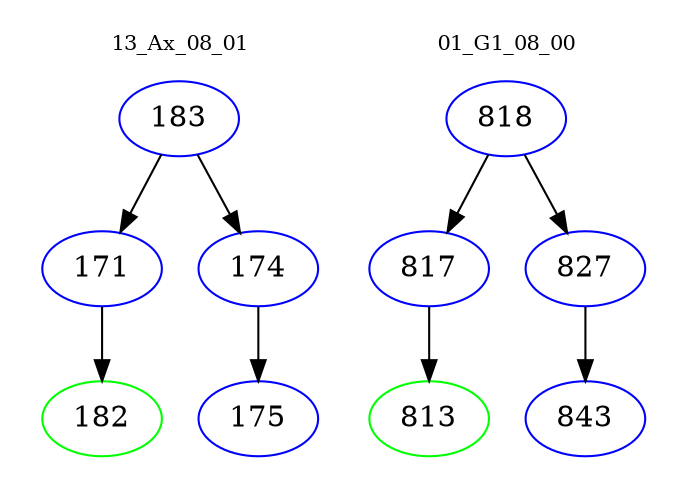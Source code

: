digraph{
subgraph cluster_0 {
color = white
label = "13_Ax_08_01";
fontsize=10;
T0_183 [label="183", color="blue"]
T0_183 -> T0_171 [color="black"]
T0_171 [label="171", color="blue"]
T0_171 -> T0_182 [color="black"]
T0_182 [label="182", color="green"]
T0_183 -> T0_174 [color="black"]
T0_174 [label="174", color="blue"]
T0_174 -> T0_175 [color="black"]
T0_175 [label="175", color="blue"]
}
subgraph cluster_1 {
color = white
label = "01_G1_08_00";
fontsize=10;
T1_818 [label="818", color="blue"]
T1_818 -> T1_817 [color="black"]
T1_817 [label="817", color="blue"]
T1_817 -> T1_813 [color="black"]
T1_813 [label="813", color="green"]
T1_818 -> T1_827 [color="black"]
T1_827 [label="827", color="blue"]
T1_827 -> T1_843 [color="black"]
T1_843 [label="843", color="blue"]
}
}
